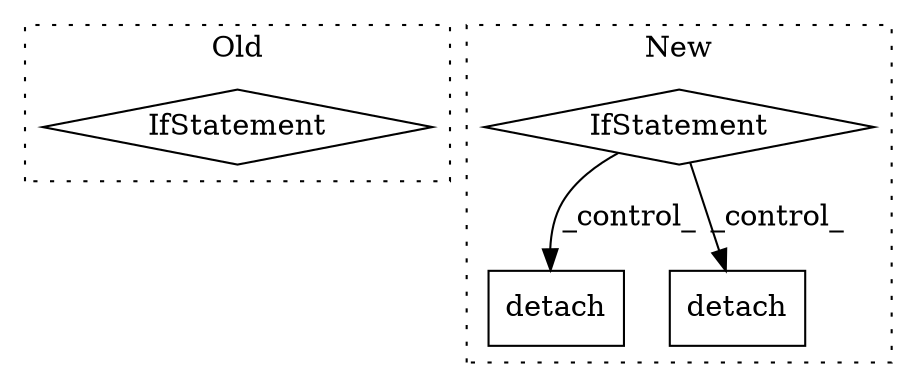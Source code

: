 digraph G {
subgraph cluster0 {
1 [label="IfStatement" a="25" s="3564" l="3" shape="diamond"];
label = "Old";
style="dotted";
}
subgraph cluster1 {
2 [label="detach" a="32" s="3563" l="8" shape="box"];
3 [label="IfStatement" a="25" s="3506,3523" l="4,2" shape="diamond"];
4 [label="detach" a="32" s="3603" l="8" shape="box"];
label = "New";
style="dotted";
}
3 -> 2 [label="_control_"];
3 -> 4 [label="_control_"];
}